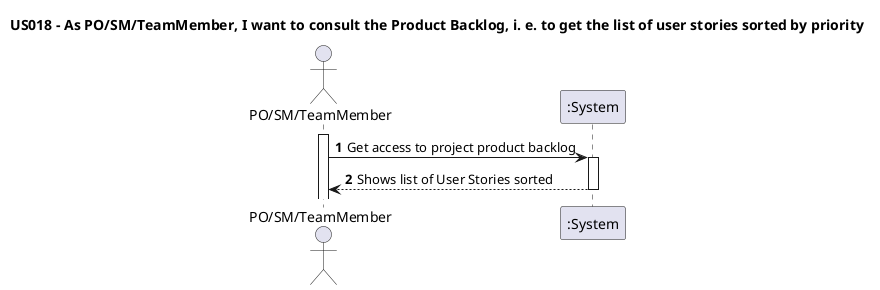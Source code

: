 @startuml
'https://plantuml.com/sequence-diagram

title US018 - As PO/SM/TeamMember, I want to consult the Product Backlog, i. e. to get the list of user stories sorted by priority

autoactivate on
autonumber

actor "PO/SM/TeamMember" as User
participant ":System" as System

activate User

User -> System:  Get access to project product backlog
User <-- System: Shows list of User Stories sorted
@enduml